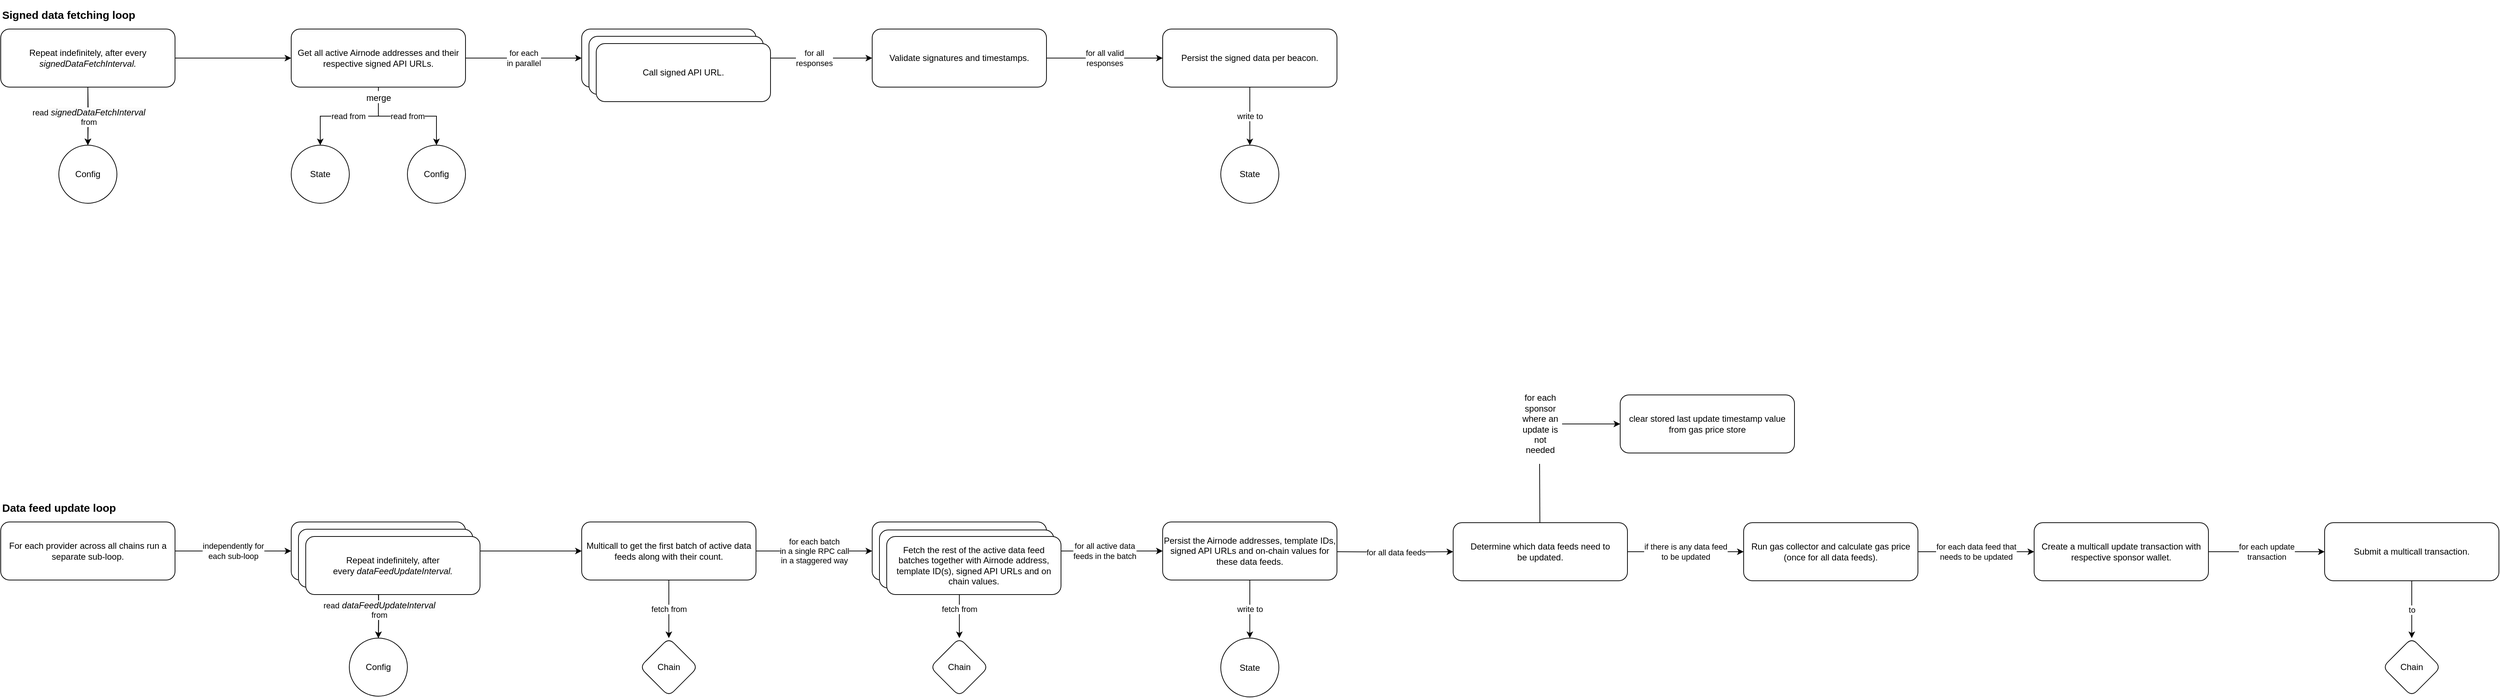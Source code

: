 <mxfile version="22.1.11" type="device">
  <diagram id="C5RBs43oDa-KdzZeNtuy" name="Page-1">
    <mxGraphModel dx="1259" dy="676" grid="1" gridSize="10" guides="1" tooltips="1" connect="1" arrows="1" fold="1" page="1" pageScale="1" pageWidth="3300" pageHeight="4681" math="0" shadow="0">
      <root>
        <mxCell id="WIyWlLk6GJQsqaUBKTNV-0" />
        <mxCell id="WIyWlLk6GJQsqaUBKTNV-1" parent="WIyWlLk6GJQsqaUBKTNV-0" />
        <mxCell id="ci7EG28U3f9VGxeywyoC-37" style="edgeStyle=orthogonalEdgeStyle;rounded=0;orthogonalLoop=1;jettySize=auto;html=1;entryX=0;entryY=0.5;entryDx=0;entryDy=0;" parent="WIyWlLk6GJQsqaUBKTNV-1" source="ci7EG28U3f9VGxeywyoC-28" target="ci7EG28U3f9VGxeywyoC-34" edge="1">
          <mxGeometry relative="1" as="geometry" />
        </mxCell>
        <mxCell id="HytMPlxkX1mnba_mCnJT-0" value="" style="edgeStyle=orthogonalEdgeStyle;rounded=0;orthogonalLoop=1;jettySize=auto;html=1;" parent="WIyWlLk6GJQsqaUBKTNV-1" source="ci7EG28U3f9VGxeywyoC-28" target="ci7EG28U3f9VGxeywyoC-115" edge="1">
          <mxGeometry relative="1" as="geometry" />
        </mxCell>
        <mxCell id="ci7EG28U3f9VGxeywyoC-28" value="Repeat indefinitely, after every&lt;br&gt;&lt;i&gt;signedDataFetchInterval.&lt;br&gt;&lt;/i&gt;" style="rounded=1;whiteSpace=wrap;html=1;fontSize=12;glass=0;strokeWidth=1;shadow=0;align=center;" parent="WIyWlLk6GJQsqaUBKTNV-1" vertex="1">
          <mxGeometry x="80" y="800" width="240" height="80" as="geometry" />
        </mxCell>
        <mxCell id="ci7EG28U3f9VGxeywyoC-29" value="&lt;font style=&quot;&quot;&gt;&lt;b&gt;&lt;font style=&quot;font-size: 15px;&quot;&gt;Signed data fetching loop&lt;/font&gt;&lt;/b&gt;&lt;br&gt;&lt;/font&gt;" style="text;html=1;strokeColor=none;fillColor=none;align=left;verticalAlign=middle;whiteSpace=wrap;rounded=0;" parent="WIyWlLk6GJQsqaUBKTNV-1" vertex="1">
          <mxGeometry x="80" y="760" width="240" height="40" as="geometry" />
        </mxCell>
        <mxCell id="ci7EG28U3f9VGxeywyoC-39" value="for each&lt;br&gt;in parallel" style="edgeStyle=orthogonalEdgeStyle;rounded=0;orthogonalLoop=1;jettySize=auto;html=1;entryX=0;entryY=0.5;entryDx=0;entryDy=0;" parent="WIyWlLk6GJQsqaUBKTNV-1" source="ci7EG28U3f9VGxeywyoC-34" target="ci7EG28U3f9VGxeywyoC-38" edge="1">
          <mxGeometry relative="1" as="geometry" />
        </mxCell>
        <mxCell id="ci7EG28U3f9VGxeywyoC-34" value="Get all active Airnode addresses and their respective signed API URLs." style="rounded=1;whiteSpace=wrap;html=1;fontSize=12;glass=0;strokeWidth=1;shadow=0;align=center;" parent="WIyWlLk6GJQsqaUBKTNV-1" vertex="1">
          <mxGeometry x="480" y="800" width="240" height="80" as="geometry" />
        </mxCell>
        <mxCell id="ci7EG28U3f9VGxeywyoC-35" value="State" style="ellipse;whiteSpace=wrap;html=1;rounded=1;glass=0;strokeWidth=1;shadow=0;" parent="WIyWlLk6GJQsqaUBKTNV-1" vertex="1">
          <mxGeometry x="480" y="960" width="80" height="80" as="geometry" />
        </mxCell>
        <mxCell id="ci7EG28U3f9VGxeywyoC-41" value="for all&lt;br&gt;responses" style="edgeStyle=orthogonalEdgeStyle;rounded=0;orthogonalLoop=1;jettySize=auto;html=1;entryX=0;entryY=0.5;entryDx=0;entryDy=0;" parent="WIyWlLk6GJQsqaUBKTNV-1" source="ci7EG28U3f9VGxeywyoC-38" target="ci7EG28U3f9VGxeywyoC-40" edge="1">
          <mxGeometry relative="1" as="geometry" />
        </mxCell>
        <mxCell id="ci7EG28U3f9VGxeywyoC-38" value="Call signed API URLs in parallel." style="rounded=1;whiteSpace=wrap;html=1;fontSize=12;glass=0;strokeWidth=1;shadow=0;align=center;" parent="WIyWlLk6GJQsqaUBKTNV-1" vertex="1">
          <mxGeometry x="880" y="800" width="240" height="80" as="geometry" />
        </mxCell>
        <mxCell id="ci7EG28U3f9VGxeywyoC-47" value="for all valid&lt;br&gt;responses" style="edgeStyle=orthogonalEdgeStyle;rounded=0;orthogonalLoop=1;jettySize=auto;html=1;entryX=0;entryY=0.5;entryDx=0;entryDy=0;" parent="WIyWlLk6GJQsqaUBKTNV-1" source="ci7EG28U3f9VGxeywyoC-40" target="ci7EG28U3f9VGxeywyoC-44" edge="1">
          <mxGeometry relative="1" as="geometry" />
        </mxCell>
        <mxCell id="ci7EG28U3f9VGxeywyoC-40" value="Validate signatures and timestamps." style="rounded=1;whiteSpace=wrap;html=1;fontSize=12;glass=0;strokeWidth=1;shadow=0;align=center;" parent="WIyWlLk6GJQsqaUBKTNV-1" vertex="1">
          <mxGeometry x="1280" y="800" width="240" height="80" as="geometry" />
        </mxCell>
        <mxCell id="ci7EG28U3f9VGxeywyoC-44" value="Persist the signed data per beacon." style="rounded=1;whiteSpace=wrap;html=1;fontSize=12;glass=0;strokeWidth=1;shadow=0;align=center;" parent="WIyWlLk6GJQsqaUBKTNV-1" vertex="1">
          <mxGeometry x="1680" y="800" width="240" height="80" as="geometry" />
        </mxCell>
        <mxCell id="ci7EG28U3f9VGxeywyoC-45" value="write to" style="edgeStyle=orthogonalEdgeStyle;rounded=0;orthogonalLoop=1;jettySize=auto;html=1;exitX=0.5;exitY=1;exitDx=0;exitDy=0;" parent="WIyWlLk6GJQsqaUBKTNV-1" source="ci7EG28U3f9VGxeywyoC-44" target="ci7EG28U3f9VGxeywyoC-46" edge="1">
          <mxGeometry relative="1" as="geometry">
            <mxPoint x="1800" y="910" as="sourcePoint" />
          </mxGeometry>
        </mxCell>
        <mxCell id="ci7EG28U3f9VGxeywyoC-46" value="State" style="ellipse;whiteSpace=wrap;html=1;rounded=1;glass=0;strokeWidth=1;shadow=0;" parent="WIyWlLk6GJQsqaUBKTNV-1" vertex="1">
          <mxGeometry x="1760" y="960" width="80" height="80" as="geometry" />
        </mxCell>
        <mxCell id="ci7EG28U3f9VGxeywyoC-52" value="independently for &lt;br&gt;each sub-loop" style="edgeStyle=orthogonalEdgeStyle;rounded=0;orthogonalLoop=1;jettySize=auto;html=1;entryX=0;entryY=0.5;entryDx=0;entryDy=0;" parent="WIyWlLk6GJQsqaUBKTNV-1" source="ci7EG28U3f9VGxeywyoC-49" target="ci7EG28U3f9VGxeywyoC-51" edge="1">
          <mxGeometry relative="1" as="geometry" />
        </mxCell>
        <mxCell id="ci7EG28U3f9VGxeywyoC-49" value="For each provider across all chains run a separate sub-loop." style="rounded=1;whiteSpace=wrap;html=1;fontSize=12;glass=0;strokeWidth=1;shadow=0;align=center;" parent="WIyWlLk6GJQsqaUBKTNV-1" vertex="1">
          <mxGeometry x="80" y="1479" width="240" height="80" as="geometry" />
        </mxCell>
        <mxCell id="ci7EG28U3f9VGxeywyoC-50" value="&lt;font style=&quot;&quot;&gt;&lt;b&gt;&lt;font style=&quot;font-size: 15px;&quot;&gt;Data feed update loop&lt;/font&gt;&lt;/b&gt;&lt;br&gt;&lt;/font&gt;" style="text;html=1;strokeColor=none;fillColor=none;align=left;verticalAlign=middle;whiteSpace=wrap;rounded=0;" parent="WIyWlLk6GJQsqaUBKTNV-1" vertex="1">
          <mxGeometry x="80" y="1439" width="240" height="40" as="geometry" />
        </mxCell>
        <mxCell id="ci7EG28U3f9VGxeywyoC-54" style="edgeStyle=orthogonalEdgeStyle;rounded=0;orthogonalLoop=1;jettySize=auto;html=1;entryX=0;entryY=0.5;entryDx=0;entryDy=0;" parent="WIyWlLk6GJQsqaUBKTNV-1" source="ci7EG28U3f9VGxeywyoC-51" target="ci7EG28U3f9VGxeywyoC-53" edge="1">
          <mxGeometry relative="1" as="geometry" />
        </mxCell>
        <mxCell id="ci7EG28U3f9VGxeywyoC-127" value="" style="edgeStyle=orthogonalEdgeStyle;rounded=0;orthogonalLoop=1;jettySize=auto;html=1;" parent="WIyWlLk6GJQsqaUBKTNV-1" target="ci7EG28U3f9VGxeywyoC-126" edge="1">
          <mxGeometry relative="1" as="geometry">
            <mxPoint x="600" y="1568" as="sourcePoint" />
          </mxGeometry>
        </mxCell>
        <mxCell id="ci7EG28U3f9VGxeywyoC-51" value="Repeat indefinitely, after every&amp;nbsp;&lt;i&gt;updateInterval.&lt;/i&gt;&lt;span id=&quot;docs-internal-guid-16fcbaba-7fff-21a4-d981-8a314591bee4&quot;&gt;&lt;/span&gt;" style="rounded=1;whiteSpace=wrap;html=1;fontSize=12;glass=0;strokeWidth=1;shadow=0;align=center;" parent="WIyWlLk6GJQsqaUBKTNV-1" vertex="1">
          <mxGeometry x="480" y="1479" width="240" height="80" as="geometry" />
        </mxCell>
        <mxCell id="ci7EG28U3f9VGxeywyoC-60" value="for each batch&lt;br&gt;in a single RPC call&lt;br&gt;in a staggered way" style="edgeStyle=orthogonalEdgeStyle;rounded=0;orthogonalLoop=1;jettySize=auto;html=1;entryX=0;entryY=0.5;entryDx=0;entryDy=0;" parent="WIyWlLk6GJQsqaUBKTNV-1" source="ci7EG28U3f9VGxeywyoC-53" target="ci7EG28U3f9VGxeywyoC-57" edge="1">
          <mxGeometry relative="1" as="geometry" />
        </mxCell>
        <mxCell id="ci7EG28U3f9VGxeywyoC-53" value="Multicall to get the first batch of active data feeds along with their count." style="rounded=1;whiteSpace=wrap;html=1;fontSize=12;glass=0;strokeWidth=1;shadow=0;align=center;" parent="WIyWlLk6GJQsqaUBKTNV-1" vertex="1">
          <mxGeometry x="880" y="1479" width="240" height="80" as="geometry" />
        </mxCell>
        <mxCell id="ci7EG28U3f9VGxeywyoC-55" value="fetch&amp;nbsp;from" style="edgeStyle=orthogonalEdgeStyle;rounded=0;orthogonalLoop=1;jettySize=auto;html=1;exitX=0.5;exitY=1;exitDx=0;exitDy=0;" parent="WIyWlLk6GJQsqaUBKTNV-1" source="ci7EG28U3f9VGxeywyoC-53" target="ci7EG28U3f9VGxeywyoC-56" edge="1">
          <mxGeometry relative="1" as="geometry">
            <mxPoint x="1000" y="1599.0" as="sourcePoint" />
          </mxGeometry>
        </mxCell>
        <mxCell id="ci7EG28U3f9VGxeywyoC-56" value="Chain" style="rhombus;whiteSpace=wrap;html=1;rounded=1;glass=0;strokeWidth=1;shadow=0;" parent="WIyWlLk6GJQsqaUBKTNV-1" vertex="1">
          <mxGeometry x="960" y="1639" width="80" height="80" as="geometry" />
        </mxCell>
        <mxCell id="ci7EG28U3f9VGxeywyoC-70" value="for all active data&lt;br&gt;feeds in the batch" style="edgeStyle=orthogonalEdgeStyle;rounded=0;orthogonalLoop=1;jettySize=auto;html=1;entryX=0;entryY=0.5;entryDx=0;entryDy=0;" parent="WIyWlLk6GJQsqaUBKTNV-1" source="ci7EG28U3f9VGxeywyoC-57" target="ci7EG28U3f9VGxeywyoC-69" edge="1">
          <mxGeometry relative="1" as="geometry" />
        </mxCell>
        <mxCell id="ci7EG28U3f9VGxeywyoC-57" value="" style="rounded=1;whiteSpace=wrap;html=1;fontSize=12;glass=0;strokeWidth=1;shadow=0;align=center;" parent="WIyWlLk6GJQsqaUBKTNV-1" vertex="1">
          <mxGeometry x="1280" y="1479" width="240" height="80" as="geometry" />
        </mxCell>
        <mxCell id="ci7EG28U3f9VGxeywyoC-58" value="fetch&amp;nbsp;from" style="edgeStyle=orthogonalEdgeStyle;rounded=0;orthogonalLoop=1;jettySize=auto;html=1;exitX=0.5;exitY=1;exitDx=0;exitDy=0;" parent="WIyWlLk6GJQsqaUBKTNV-1" source="ci7EG28U3f9VGxeywyoC-57" target="ci7EG28U3f9VGxeywyoC-59" edge="1">
          <mxGeometry relative="1" as="geometry">
            <mxPoint x="1400" y="1599.0" as="sourcePoint" />
          </mxGeometry>
        </mxCell>
        <mxCell id="ci7EG28U3f9VGxeywyoC-59" value="Chain" style="rhombus;whiteSpace=wrap;html=1;rounded=1;glass=0;strokeWidth=1;shadow=0;" parent="WIyWlLk6GJQsqaUBKTNV-1" vertex="1">
          <mxGeometry x="1360" y="1639" width="80" height="80" as="geometry" />
        </mxCell>
        <mxCell id="ci7EG28U3f9VGxeywyoC-61" value="Call signed API URLs in parallel." style="rounded=1;whiteSpace=wrap;html=1;fontSize=12;glass=0;strokeWidth=1;shadow=0;align=center;" parent="WIyWlLk6GJQsqaUBKTNV-1" vertex="1">
          <mxGeometry x="890" y="810" width="240" height="80" as="geometry" />
        </mxCell>
        <mxCell id="ci7EG28U3f9VGxeywyoC-62" value="Call signed API URL." style="rounded=1;whiteSpace=wrap;html=1;fontSize=12;glass=0;strokeWidth=1;shadow=0;align=center;" parent="WIyWlLk6GJQsqaUBKTNV-1" vertex="1">
          <mxGeometry x="900" y="820" width="240" height="80" as="geometry" />
        </mxCell>
        <mxCell id="ci7EG28U3f9VGxeywyoC-69" value="Persist the Airnode addresses, template IDs, signed API URLs and on-chain values for these data feeds." style="rounded=1;whiteSpace=wrap;html=1;fontSize=12;glass=0;strokeWidth=1;shadow=0;align=center;" parent="WIyWlLk6GJQsqaUBKTNV-1" vertex="1">
          <mxGeometry x="1680" y="1479" width="240" height="80" as="geometry" />
        </mxCell>
        <mxCell id="ci7EG28U3f9VGxeywyoC-74" value="write to" style="edgeStyle=orthogonalEdgeStyle;rounded=0;orthogonalLoop=1;jettySize=auto;html=1;exitX=0.5;exitY=1;exitDx=0;exitDy=0;" parent="WIyWlLk6GJQsqaUBKTNV-1" source="ci7EG28U3f9VGxeywyoC-69" target="ci7EG28U3f9VGxeywyoC-75" edge="1">
          <mxGeometry relative="1" as="geometry">
            <mxPoint x="1820" y="1576.5" as="sourcePoint" />
          </mxGeometry>
        </mxCell>
        <mxCell id="ci7EG28U3f9VGxeywyoC-75" value="State" style="ellipse;whiteSpace=wrap;html=1;rounded=1;glass=0;strokeWidth=1;shadow=0;" parent="WIyWlLk6GJQsqaUBKTNV-1" vertex="1">
          <mxGeometry x="1760" y="1639" width="80" height="81" as="geometry" />
        </mxCell>
        <mxCell id="ci7EG28U3f9VGxeywyoC-87" value="for all data feeds" style="edgeStyle=orthogonalEdgeStyle;rounded=0;orthogonalLoop=1;jettySize=auto;html=1;entryX=0;entryY=0.5;entryDx=0;entryDy=0;" parent="WIyWlLk6GJQsqaUBKTNV-1" target="ci7EG28U3f9VGxeywyoC-86" edge="1">
          <mxGeometry relative="1" as="geometry">
            <mxPoint x="1920" y="1520" as="sourcePoint" />
          </mxGeometry>
        </mxCell>
        <mxCell id="ci7EG28U3f9VGxeywyoC-78" value="" style="rounded=1;whiteSpace=wrap;html=1;fontSize=12;glass=0;strokeWidth=1;shadow=0;align=center;" parent="WIyWlLk6GJQsqaUBKTNV-1" vertex="1">
          <mxGeometry x="1290" y="1490" width="240" height="80" as="geometry" />
        </mxCell>
        <mxCell id="ci7EG28U3f9VGxeywyoC-79" value="Fetch the rest of the active data feed batches together with Airnode address, template ID(s), signed API URLs and on chain values." style="rounded=1;whiteSpace=wrap;html=1;fontSize=12;glass=0;strokeWidth=1;shadow=0;align=center;" parent="WIyWlLk6GJQsqaUBKTNV-1" vertex="1">
          <mxGeometry x="1300" y="1499" width="240" height="80" as="geometry" />
        </mxCell>
        <mxCell id="ci7EG28U3f9VGxeywyoC-89" value="if there is any data feed&lt;br&gt;to be updated" style="edgeStyle=orthogonalEdgeStyle;rounded=0;orthogonalLoop=1;jettySize=auto;html=1;entryX=0;entryY=0.5;entryDx=0;entryDy=0;" parent="WIyWlLk6GJQsqaUBKTNV-1" source="ci7EG28U3f9VGxeywyoC-86" target="ci7EG28U3f9VGxeywyoC-88" edge="1">
          <mxGeometry relative="1" as="geometry" />
        </mxCell>
        <mxCell id="ci7EG28U3f9VGxeywyoC-86" value="Determine which data feeds need to &lt;br&gt;be updated." style="rounded=1;whiteSpace=wrap;html=1;fontSize=12;glass=0;strokeWidth=1;shadow=0;align=center;" parent="WIyWlLk6GJQsqaUBKTNV-1" vertex="1">
          <mxGeometry x="2080" y="1480" width="240" height="80" as="geometry" />
        </mxCell>
        <mxCell id="ci7EG28U3f9VGxeywyoC-91" value="for each data feed that &lt;br&gt;needs to be updated" style="edgeStyle=orthogonalEdgeStyle;rounded=0;orthogonalLoop=1;jettySize=auto;html=1;entryX=0;entryY=0.5;entryDx=0;entryDy=0;" parent="WIyWlLk6GJQsqaUBKTNV-1" source="ci7EG28U3f9VGxeywyoC-88" target="ci7EG28U3f9VGxeywyoC-90" edge="1">
          <mxGeometry relative="1" as="geometry" />
        </mxCell>
        <mxCell id="ci7EG28U3f9VGxeywyoC-88" value="Run gas collector and calculate gas price&lt;br&gt;(once for all data feeds)." style="rounded=1;whiteSpace=wrap;html=1;fontSize=12;glass=0;strokeWidth=1;shadow=0;align=center;" parent="WIyWlLk6GJQsqaUBKTNV-1" vertex="1">
          <mxGeometry x="2480" y="1480" width="240" height="80" as="geometry" />
        </mxCell>
        <mxCell id="ci7EG28U3f9VGxeywyoC-97" value="for each update &lt;br&gt;transaction" style="edgeStyle=orthogonalEdgeStyle;rounded=0;orthogonalLoop=1;jettySize=auto;html=1;entryX=0;entryY=0.5;entryDx=0;entryDy=0;" parent="WIyWlLk6GJQsqaUBKTNV-1" source="ci7EG28U3f9VGxeywyoC-90" target="ci7EG28U3f9VGxeywyoC-96" edge="1">
          <mxGeometry relative="1" as="geometry">
            <mxPoint as="offset" />
          </mxGeometry>
        </mxCell>
        <mxCell id="ci7EG28U3f9VGxeywyoC-90" value="Create a multicall update transaction with &lt;br&gt;respective sponsor wallet." style="rounded=1;whiteSpace=wrap;html=1;fontSize=12;glass=0;strokeWidth=1;shadow=0;align=center;" parent="WIyWlLk6GJQsqaUBKTNV-1" vertex="1">
          <mxGeometry x="2880" y="1480" width="240" height="80" as="geometry" />
        </mxCell>
        <mxCell id="ci7EG28U3f9VGxeywyoC-96" value="Submit a multicall transaction." style="rounded=1;whiteSpace=wrap;html=1;fontSize=12;glass=0;strokeWidth=1;shadow=0;align=center;" parent="WIyWlLk6GJQsqaUBKTNV-1" vertex="1">
          <mxGeometry x="3280" y="1480" width="240" height="80" as="geometry" />
        </mxCell>
        <mxCell id="ci7EG28U3f9VGxeywyoC-104" value="to" style="edgeStyle=orthogonalEdgeStyle;rounded=0;orthogonalLoop=1;jettySize=auto;html=1;" parent="WIyWlLk6GJQsqaUBKTNV-1" source="ci7EG28U3f9VGxeywyoC-96" target="ci7EG28U3f9VGxeywyoC-105" edge="1">
          <mxGeometry relative="1" as="geometry">
            <mxPoint x="3370" y="1700" as="sourcePoint" />
          </mxGeometry>
        </mxCell>
        <mxCell id="ci7EG28U3f9VGxeywyoC-105" value="Chain" style="rhombus;whiteSpace=wrap;html=1;rounded=1;glass=0;strokeWidth=1;shadow=0;" parent="WIyWlLk6GJQsqaUBKTNV-1" vertex="1">
          <mxGeometry x="3360" y="1639" width="80" height="80" as="geometry" />
        </mxCell>
        <mxCell id="ci7EG28U3f9VGxeywyoC-109" value="Config" style="ellipse;whiteSpace=wrap;html=1;rounded=1;glass=0;strokeWidth=1;shadow=0;" parent="WIyWlLk6GJQsqaUBKTNV-1" vertex="1">
          <mxGeometry x="640" y="960" width="80" height="80" as="geometry" />
        </mxCell>
        <mxCell id="ci7EG28U3f9VGxeywyoC-114" value="read&lt;i style=&quot;border-color: var(--border-color); font-size: 12px; background-color: rgb(251, 251, 251);&quot;&gt;&amp;nbsp;signedDataFetchInterval&lt;br&gt;&lt;/i&gt;from" style="edgeStyle=orthogonalEdgeStyle;rounded=0;orthogonalLoop=1;jettySize=auto;html=1;" parent="WIyWlLk6GJQsqaUBKTNV-1" target="ci7EG28U3f9VGxeywyoC-115" edge="1">
          <mxGeometry relative="1" as="geometry">
            <mxPoint x="200" y="880" as="sourcePoint" />
          </mxGeometry>
        </mxCell>
        <mxCell id="ci7EG28U3f9VGxeywyoC-115" value="Config" style="ellipse;whiteSpace=wrap;html=1;rounded=1;glass=0;strokeWidth=1;shadow=0;" parent="WIyWlLk6GJQsqaUBKTNV-1" vertex="1">
          <mxGeometry x="160" y="960" width="80" height="80" as="geometry" />
        </mxCell>
        <mxCell id="ci7EG28U3f9VGxeywyoC-33" value="read from&amp;nbsp;" style="edgeStyle=orthogonalEdgeStyle;rounded=0;orthogonalLoop=1;jettySize=auto;html=1;" parent="WIyWlLk6GJQsqaUBKTNV-1" source="ci7EG28U3f9VGxeywyoC-34" target="ci7EG28U3f9VGxeywyoC-35" edge="1">
          <mxGeometry relative="1" as="geometry" />
        </mxCell>
        <mxCell id="ci7EG28U3f9VGxeywyoC-110" value="read from" style="edgeStyle=orthogonalEdgeStyle;rounded=0;orthogonalLoop=1;jettySize=auto;html=1;" parent="WIyWlLk6GJQsqaUBKTNV-1" source="ci7EG28U3f9VGxeywyoC-34" target="ci7EG28U3f9VGxeywyoC-109" edge="1">
          <mxGeometry relative="1" as="geometry" />
        </mxCell>
        <mxCell id="ci7EG28U3f9VGxeywyoC-116" value="merge" style="text;html=1;align=center;verticalAlign=middle;resizable=0;points=[];autosize=1;strokeColor=none;fillColor=default;container=0;strokeWidth=0;fontSize=12;spacing=0;imageWidth=20;imageHeight=20;imageAspect=1;rounded=1;shadow=0;sketch=1;curveFitting=1;jiggle=2;glass=1;" parent="WIyWlLk6GJQsqaUBKTNV-1" vertex="1">
          <mxGeometry x="575" y="885" width="50" height="20" as="geometry" />
        </mxCell>
        <mxCell id="ci7EG28U3f9VGxeywyoC-125" value="read&lt;i style=&quot;border-color: var(--border-color); font-size: 12px; background-color: rgb(251, 251, 251);&quot;&gt;&amp;nbsp;&lt;/i&gt;&lt;i style=&quot;border-color: var(--border-color); font-size: 12px; background-color: rgb(251, 251, 251);&quot;&gt;dataFeedUpdateInterval&lt;/i&gt;&lt;br&gt;from" style="edgeStyle=orthogonalEdgeStyle;rounded=0;orthogonalLoop=1;jettySize=auto;html=1;" parent="WIyWlLk6GJQsqaUBKTNV-1" target="ci7EG28U3f9VGxeywyoC-126" edge="1">
          <mxGeometry relative="1" as="geometry">
            <mxPoint x="600" y="1559" as="sourcePoint" />
          </mxGeometry>
        </mxCell>
        <mxCell id="ci7EG28U3f9VGxeywyoC-126" value="Config" style="ellipse;whiteSpace=wrap;html=1;rounded=1;glass=0;strokeWidth=1;shadow=0;" parent="WIyWlLk6GJQsqaUBKTNV-1" vertex="1">
          <mxGeometry x="560" y="1639" width="80" height="80" as="geometry" />
        </mxCell>
        <mxCell id="ci7EG28U3f9VGxeywyoC-128" value="Repeat indefinitely, after every&amp;nbsp;&lt;i&gt;updateInterval.&lt;/i&gt;&lt;span id=&quot;docs-internal-guid-16fcbaba-7fff-21a4-d981-8a314591bee4&quot;&gt;&lt;/span&gt;" style="rounded=1;whiteSpace=wrap;html=1;fontSize=12;glass=0;strokeWidth=1;shadow=0;align=center;" parent="WIyWlLk6GJQsqaUBKTNV-1" vertex="1">
          <mxGeometry x="490" y="1489" width="240" height="80" as="geometry" />
        </mxCell>
        <mxCell id="ci7EG28U3f9VGxeywyoC-129" value="Repeat indefinitely, after every&amp;nbsp;&lt;i&gt;dataFeedUpdateInterval.&lt;/i&gt;&lt;span id=&quot;docs-internal-guid-16fcbaba-7fff-21a4-d981-8a314591bee4&quot;&gt;&lt;/span&gt;" style="rounded=1;whiteSpace=wrap;html=1;fontSize=12;glass=0;strokeWidth=1;shadow=0;align=center;" parent="WIyWlLk6GJQsqaUBKTNV-1" vertex="1">
          <mxGeometry x="500" y="1499" width="240" height="80" as="geometry" />
        </mxCell>
        <mxCell id="_6md9EJBx8UnATQNPtMW-14" value="" style="edgeStyle=orthogonalEdgeStyle;rounded=0;orthogonalLoop=1;jettySize=auto;html=1;" parent="WIyWlLk6GJQsqaUBKTNV-1" source="_6md9EJBx8UnATQNPtMW-5" edge="1">
          <mxGeometry relative="1" as="geometry">
            <mxPoint x="2310" y="1344" as="targetPoint" />
          </mxGeometry>
        </mxCell>
        <mxCell id="_6md9EJBx8UnATQNPtMW-5" value="for each sponsor where an update is not needed" style="text;html=1;strokeColor=none;fillColor=none;align=center;verticalAlign=middle;whiteSpace=wrap;rounded=0;" parent="WIyWlLk6GJQsqaUBKTNV-1" vertex="1">
          <mxGeometry x="2170" y="1329" width="60" height="30" as="geometry" />
        </mxCell>
        <mxCell id="_6md9EJBx8UnATQNPtMW-7" value="" style="endArrow=none;html=1;rounded=0;strokeColor=default;endFill=0;" parent="WIyWlLk6GJQsqaUBKTNV-1" edge="1">
          <mxGeometry width="50" height="50" relative="1" as="geometry">
            <mxPoint x="2199.41" y="1480" as="sourcePoint" />
            <mxPoint x="2199" y="1399" as="targetPoint" />
            <Array as="points" />
          </mxGeometry>
        </mxCell>
        <mxCell id="_6md9EJBx8UnATQNPtMW-18" value="clear stored last update timestamp value from gas price store" style="rounded=1;whiteSpace=wrap;html=1;fontSize=12;glass=0;strokeWidth=1;shadow=0;align=center;" parent="WIyWlLk6GJQsqaUBKTNV-1" vertex="1">
          <mxGeometry x="2310" y="1304" width="240" height="80" as="geometry" />
        </mxCell>
      </root>
    </mxGraphModel>
  </diagram>
</mxfile>
